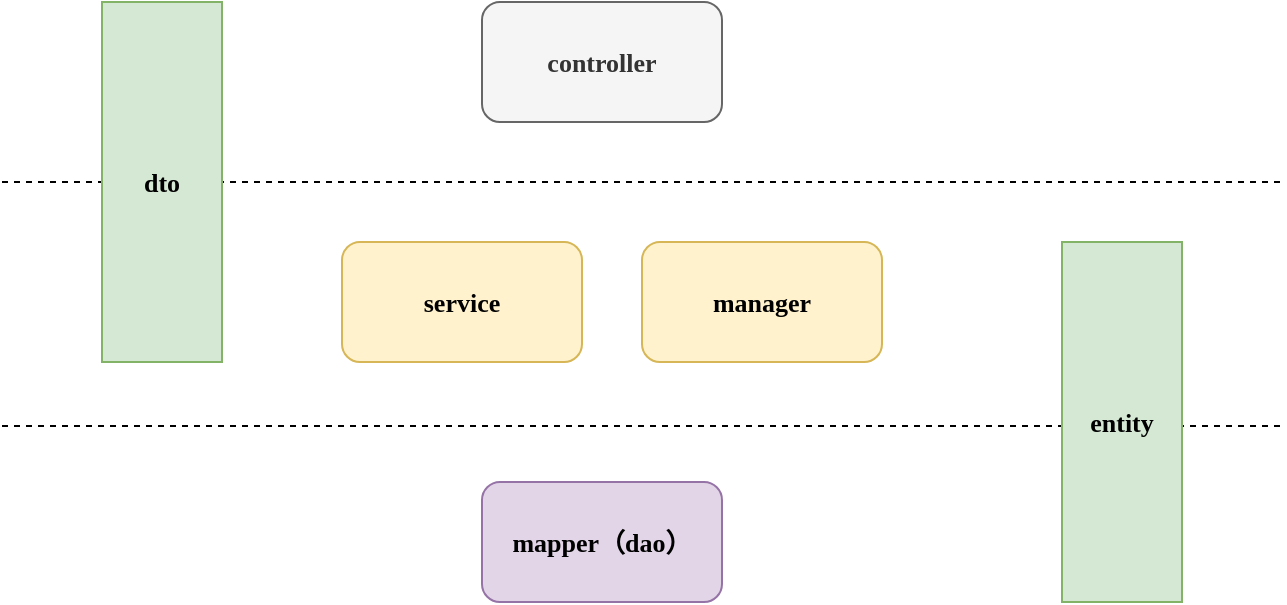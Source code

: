 <mxfile version="14.8.0" type="github">
  <diagram name="Page-1" id="e7e014a7-5840-1c2e-5031-d8a46d1fe8dd">
    <mxGraphModel dx="1024" dy="531" grid="1" gridSize="10" guides="1" tooltips="1" connect="1" arrows="1" fold="1" page="1" pageScale="1" pageWidth="1169" pageHeight="826" background="none" math="0" shadow="0">
      <root>
        <mxCell id="0" />
        <mxCell id="1" parent="0" />
        <mxCell id="MRimZtYkDHsOBySUA4bx-41" value="controller" style="rounded=1;whiteSpace=wrap;html=1;fillColor=#f5f5f5;strokeColor=#666666;fontColor=#333333;fontFamily=Verdana;fontSize=13;fontStyle=1" vertex="1" parent="1">
          <mxGeometry x="400" y="220" width="120" height="60" as="geometry" />
        </mxCell>
        <mxCell id="MRimZtYkDHsOBySUA4bx-42" value="" style="endArrow=none;html=1;dashed=1;fontFamily=Verdana;fontSize=13;fontStyle=1" edge="1" parent="1">
          <mxGeometry width="50" height="50" relative="1" as="geometry">
            <mxPoint x="160" y="310" as="sourcePoint" />
            <mxPoint x="800" y="310" as="targetPoint" />
          </mxGeometry>
        </mxCell>
        <mxCell id="MRimZtYkDHsOBySUA4bx-43" value="service" style="rounded=1;whiteSpace=wrap;html=1;fillColor=#fff2cc;strokeColor=#d6b656;fontFamily=Verdana;fontSize=13;fontStyle=1" vertex="1" parent="1">
          <mxGeometry x="330" y="340" width="120" height="60" as="geometry" />
        </mxCell>
        <mxCell id="MRimZtYkDHsOBySUA4bx-44" value="manager" style="rounded=1;whiteSpace=wrap;html=1;fillColor=#fff2cc;strokeColor=#d6b656;fontFamily=Verdana;fontSize=13;fontStyle=1" vertex="1" parent="1">
          <mxGeometry x="480" y="340" width="120" height="60" as="geometry" />
        </mxCell>
        <mxCell id="MRimZtYkDHsOBySUA4bx-45" value="mapper（dao）" style="rounded=1;whiteSpace=wrap;html=1;fillColor=#e1d5e7;strokeColor=#9673a6;fontFamily=Verdana;fontSize=13;fontStyle=1" vertex="1" parent="1">
          <mxGeometry x="400" y="460" width="120" height="60" as="geometry" />
        </mxCell>
        <mxCell id="MRimZtYkDHsOBySUA4bx-46" value="" style="endArrow=none;html=1;dashed=1;fontFamily=Verdana;fontSize=13;fontStyle=1" edge="1" parent="1">
          <mxGeometry width="50" height="50" relative="1" as="geometry">
            <mxPoint x="160" y="432" as="sourcePoint" />
            <mxPoint x="800" y="432" as="targetPoint" />
          </mxGeometry>
        </mxCell>
        <mxCell id="MRimZtYkDHsOBySUA4bx-47" value="dto" style="rounded=0;whiteSpace=wrap;html=1;fillColor=#d5e8d4;strokeColor=#82b366;fontFamily=Verdana;fontSize=13;fontStyle=1" vertex="1" parent="1">
          <mxGeometry x="210" y="220" width="60" height="180" as="geometry" />
        </mxCell>
        <mxCell id="MRimZtYkDHsOBySUA4bx-48" value="entity" style="rounded=0;whiteSpace=wrap;html=1;fillColor=#d5e8d4;strokeColor=#82b366;fontFamily=Verdana;fontSize=13;fontStyle=1" vertex="1" parent="1">
          <mxGeometry x="690" y="340" width="60" height="180" as="geometry" />
        </mxCell>
      </root>
    </mxGraphModel>
  </diagram>
</mxfile>
